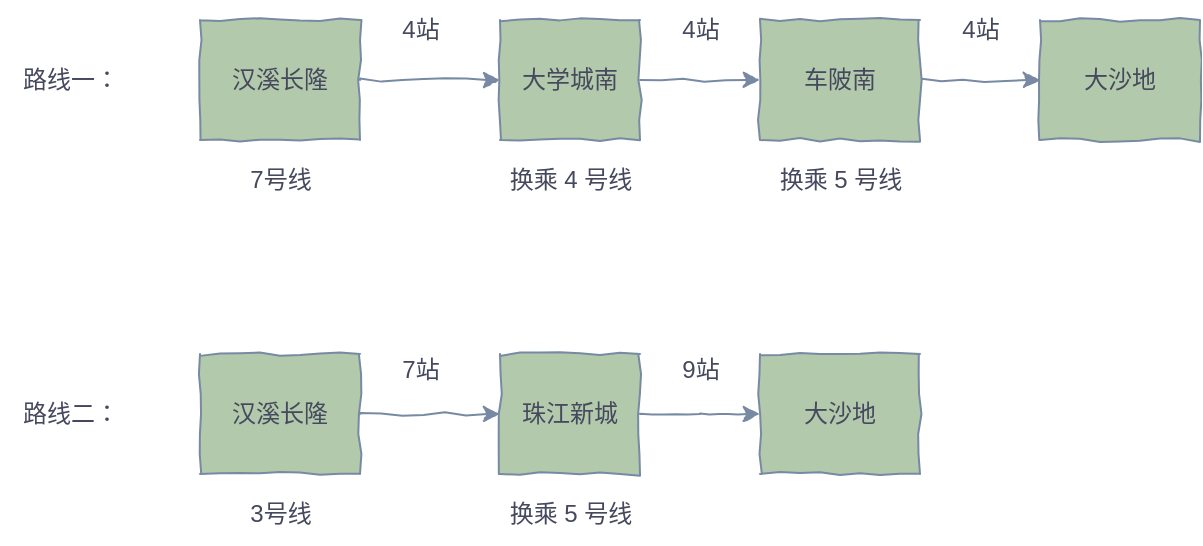 <mxfile version="20.5.2" type="github">
  <diagram id="KesGSUQZ1qKI0CmqAFl0" name="第 1 页">
    <mxGraphModel dx="1198" dy="700" grid="1" gridSize="10" guides="1" tooltips="1" connect="1" arrows="1" fold="1" page="1" pageScale="1" pageWidth="827" pageHeight="1169" math="0" shadow="0">
      <root>
        <mxCell id="0" />
        <mxCell id="1" parent="0" />
        <mxCell id="9YOoZQaAgLzlB-2kJQ31-3" style="edgeStyle=orthogonalEdgeStyle;rounded=0;orthogonalLoop=1;jettySize=auto;html=1;exitX=1;exitY=0.5;exitDx=0;exitDy=0;strokeColor=#788AA3;fontColor=#46495D;fillColor=#B2C9AB;comic=1;fontFamily=Helvetica;" edge="1" parent="1" source="9YOoZQaAgLzlB-2kJQ31-1" target="9YOoZQaAgLzlB-2kJQ31-2">
          <mxGeometry relative="1" as="geometry" />
        </mxCell>
        <mxCell id="9YOoZQaAgLzlB-2kJQ31-1" value="汉溪长隆" style="whiteSpace=wrap;html=1;strokeColor=#788AA3;fontColor=#46495D;fillColor=#B2C9AB;comic=1;fontFamily=Helvetica;" vertex="1" parent="1">
          <mxGeometry x="160" y="780" width="80" height="60" as="geometry" />
        </mxCell>
        <mxCell id="9YOoZQaAgLzlB-2kJQ31-14" value="" style="edgeStyle=orthogonalEdgeStyle;rounded=0;comic=1;orthogonalLoop=1;jettySize=auto;html=1;strokeColor=#788AA3;fontColor=#46495D;fillColor=#B2C9AB;fontFamily=Helvetica;" edge="1" parent="1" source="9YOoZQaAgLzlB-2kJQ31-2" target="9YOoZQaAgLzlB-2kJQ31-12">
          <mxGeometry relative="1" as="geometry" />
        </mxCell>
        <mxCell id="9YOoZQaAgLzlB-2kJQ31-2" value="大学城南" style="whiteSpace=wrap;html=1;strokeColor=#788AA3;fontColor=#46495D;fillColor=#B2C9AB;comic=1;fontFamily=Helvetica;" vertex="1" parent="1">
          <mxGeometry x="310" y="780" width="70" height="60" as="geometry" />
        </mxCell>
        <mxCell id="9YOoZQaAgLzlB-2kJQ31-15" value="" style="edgeStyle=orthogonalEdgeStyle;rounded=0;comic=1;orthogonalLoop=1;jettySize=auto;html=1;strokeColor=#788AA3;fontColor=#46495D;fillColor=#B2C9AB;fontFamily=Helvetica;" edge="1" parent="1" source="9YOoZQaAgLzlB-2kJQ31-12" target="9YOoZQaAgLzlB-2kJQ31-13">
          <mxGeometry relative="1" as="geometry" />
        </mxCell>
        <mxCell id="9YOoZQaAgLzlB-2kJQ31-12" value="车陂南" style="whiteSpace=wrap;html=1;strokeColor=#788AA3;fontColor=#46495D;fillColor=#B2C9AB;comic=1;fontFamily=Helvetica;" vertex="1" parent="1">
          <mxGeometry x="440" y="780" width="80" height="60" as="geometry" />
        </mxCell>
        <mxCell id="9YOoZQaAgLzlB-2kJQ31-13" value="大沙地" style="whiteSpace=wrap;html=1;strokeColor=#788AA3;fontColor=#46495D;fillColor=#B2C9AB;comic=1;fontFamily=Helvetica;" vertex="1" parent="1">
          <mxGeometry x="580" y="780" width="80" height="60" as="geometry" />
        </mxCell>
        <mxCell id="9YOoZQaAgLzlB-2kJQ31-16" value="4站" style="text;html=1;align=center;verticalAlign=middle;resizable=0;points=[];autosize=1;strokeColor=none;fillColor=none;fontColor=#46495D;fontFamily=Helvetica;" vertex="1" parent="1">
          <mxGeometry x="250" y="770" width="40" height="30" as="geometry" />
        </mxCell>
        <mxCell id="9YOoZQaAgLzlB-2kJQ31-17" value="4站" style="text;html=1;align=center;verticalAlign=middle;resizable=0;points=[];autosize=1;strokeColor=none;fillColor=none;fontColor=#46495D;fontFamily=Helvetica;" vertex="1" parent="1">
          <mxGeometry x="390" y="770" width="40" height="30" as="geometry" />
        </mxCell>
        <mxCell id="9YOoZQaAgLzlB-2kJQ31-18" value="4站" style="text;html=1;align=center;verticalAlign=middle;resizable=0;points=[];autosize=1;strokeColor=none;fillColor=none;fontColor=#46495D;fontFamily=Helvetica;" vertex="1" parent="1">
          <mxGeometry x="530" y="770" width="40" height="30" as="geometry" />
        </mxCell>
        <mxCell id="9YOoZQaAgLzlB-2kJQ31-19" value="7号线" style="text;html=1;align=center;verticalAlign=middle;resizable=0;points=[];autosize=1;strokeColor=none;fillColor=none;fontColor=#46495D;fontFamily=Helvetica;" vertex="1" parent="1">
          <mxGeometry x="175" y="845" width="50" height="30" as="geometry" />
        </mxCell>
        <mxCell id="9YOoZQaAgLzlB-2kJQ31-20" value="换乘 4 号线" style="text;html=1;align=center;verticalAlign=middle;resizable=0;points=[];autosize=1;strokeColor=none;fillColor=none;fontColor=#46495D;fontFamily=Helvetica;" vertex="1" parent="1">
          <mxGeometry x="305" y="845" width="80" height="30" as="geometry" />
        </mxCell>
        <mxCell id="9YOoZQaAgLzlB-2kJQ31-21" value="换乘 5 号线" style="text;html=1;align=center;verticalAlign=middle;resizable=0;points=[];autosize=1;strokeColor=none;fillColor=none;fontColor=#46495D;fontFamily=Helvetica;" vertex="1" parent="1">
          <mxGeometry x="440" y="845" width="80" height="30" as="geometry" />
        </mxCell>
        <mxCell id="9YOoZQaAgLzlB-2kJQ31-22" style="edgeStyle=orthogonalEdgeStyle;rounded=0;orthogonalLoop=1;jettySize=auto;html=1;exitX=1;exitY=0.5;exitDx=0;exitDy=0;strokeColor=#788AA3;fontColor=#46495D;fillColor=#B2C9AB;comic=1;fontFamily=Helvetica;" edge="1" source="9YOoZQaAgLzlB-2kJQ31-23" target="9YOoZQaAgLzlB-2kJQ31-25" parent="1">
          <mxGeometry relative="1" as="geometry" />
        </mxCell>
        <mxCell id="9YOoZQaAgLzlB-2kJQ31-23" value="汉溪长隆" style="whiteSpace=wrap;html=1;strokeColor=#788AA3;fontColor=#46495D;fillColor=#B2C9AB;comic=1;fontFamily=Helvetica;" vertex="1" parent="1">
          <mxGeometry x="160" y="947" width="80" height="60" as="geometry" />
        </mxCell>
        <mxCell id="9YOoZQaAgLzlB-2kJQ31-24" value="" style="edgeStyle=orthogonalEdgeStyle;rounded=0;comic=1;orthogonalLoop=1;jettySize=auto;html=1;strokeColor=#788AA3;fontColor=#46495D;fillColor=#B2C9AB;fontFamily=Helvetica;" edge="1" source="9YOoZQaAgLzlB-2kJQ31-25" parent="1">
          <mxGeometry relative="1" as="geometry">
            <mxPoint x="440" y="977" as="targetPoint" />
          </mxGeometry>
        </mxCell>
        <mxCell id="9YOoZQaAgLzlB-2kJQ31-25" value="珠江新城" style="whiteSpace=wrap;html=1;strokeColor=#788AA3;fontColor=#46495D;fillColor=#B2C9AB;comic=1;fontFamily=Helvetica;" vertex="1" parent="1">
          <mxGeometry x="310" y="947" width="70" height="60" as="geometry" />
        </mxCell>
        <mxCell id="9YOoZQaAgLzlB-2kJQ31-28" value="大沙地" style="whiteSpace=wrap;html=1;strokeColor=#788AA3;fontColor=#46495D;fillColor=#B2C9AB;comic=1;fontFamily=Helvetica;" vertex="1" parent="1">
          <mxGeometry x="440" y="947" width="80" height="60" as="geometry" />
        </mxCell>
        <mxCell id="9YOoZQaAgLzlB-2kJQ31-29" value="7站" style="text;html=1;align=center;verticalAlign=middle;resizable=0;points=[];autosize=1;strokeColor=none;fillColor=none;fontColor=#46495D;fontFamily=Helvetica;" vertex="1" parent="1">
          <mxGeometry x="250" y="940" width="40" height="30" as="geometry" />
        </mxCell>
        <mxCell id="9YOoZQaAgLzlB-2kJQ31-30" value="9站" style="text;html=1;align=center;verticalAlign=middle;resizable=0;points=[];autosize=1;strokeColor=none;fillColor=none;fontColor=#46495D;fontFamily=Helvetica;" vertex="1" parent="1">
          <mxGeometry x="390" y="940" width="40" height="30" as="geometry" />
        </mxCell>
        <mxCell id="9YOoZQaAgLzlB-2kJQ31-32" value="3号线" style="text;html=1;align=center;verticalAlign=middle;resizable=0;points=[];autosize=1;strokeColor=none;fillColor=none;fontColor=#46495D;fontFamily=Helvetica;" vertex="1" parent="1">
          <mxGeometry x="175" y="1012" width="50" height="30" as="geometry" />
        </mxCell>
        <mxCell id="9YOoZQaAgLzlB-2kJQ31-33" value="换乘 5 号线" style="text;html=1;align=center;verticalAlign=middle;resizable=0;points=[];autosize=1;strokeColor=none;fillColor=none;fontColor=#46495D;fontFamily=Helvetica;" vertex="1" parent="1">
          <mxGeometry x="305" y="1012" width="80" height="30" as="geometry" />
        </mxCell>
        <mxCell id="9YOoZQaAgLzlB-2kJQ31-35" value="路线一：" style="text;html=1;align=center;verticalAlign=middle;resizable=0;points=[];autosize=1;strokeColor=none;fillColor=none;fontColor=#46495D;fontFamily=Helvetica;" vertex="1" parent="1">
          <mxGeometry x="60" y="795" width="70" height="30" as="geometry" />
        </mxCell>
        <mxCell id="9YOoZQaAgLzlB-2kJQ31-36" value="路线二：" style="text;html=1;align=center;verticalAlign=middle;resizable=0;points=[];autosize=1;strokeColor=none;fillColor=none;fontColor=#46495D;fontFamily=Helvetica;" vertex="1" parent="1">
          <mxGeometry x="60" y="962" width="70" height="30" as="geometry" />
        </mxCell>
      </root>
    </mxGraphModel>
  </diagram>
</mxfile>
